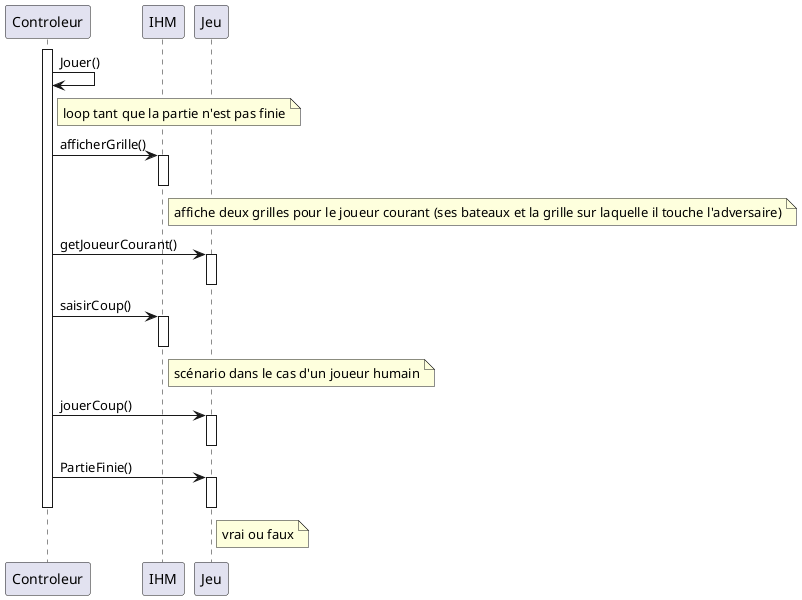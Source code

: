 @startuml
activate Controleur
       Controleur->Controleur : Jouer()
           note right of Controleur
                loop tant que la partie n'est pas finie
           end note
       Controleur-> IHM: afficherGrille()
       activate IHM
       deactivate IHM
          note right of IHM 
              affiche deux grilles pour le joueur courant (ses bateaux et la grille sur laquelle il touche l'adversaire)
          end note
       Controleur->Jeu : getJoueurCourant()
       activate Jeu
       deactivate Jeu
       Controleur->IHM : saisirCoup()
       activate IHM
       deactivate IHM 
          note right of IHM
              scénario dans le cas d'un joueur humain
          end note
       Controleur->Jeu: jouerCoup()
       activate Jeu
       deactivate Jeu
        Controleur->Jeu: PartieFinie()
       activate Jeu
       deactivate Jeu
           note right of Jeu
              vrai ou faux
           end note
       
deactivate Controleur
@enduml
